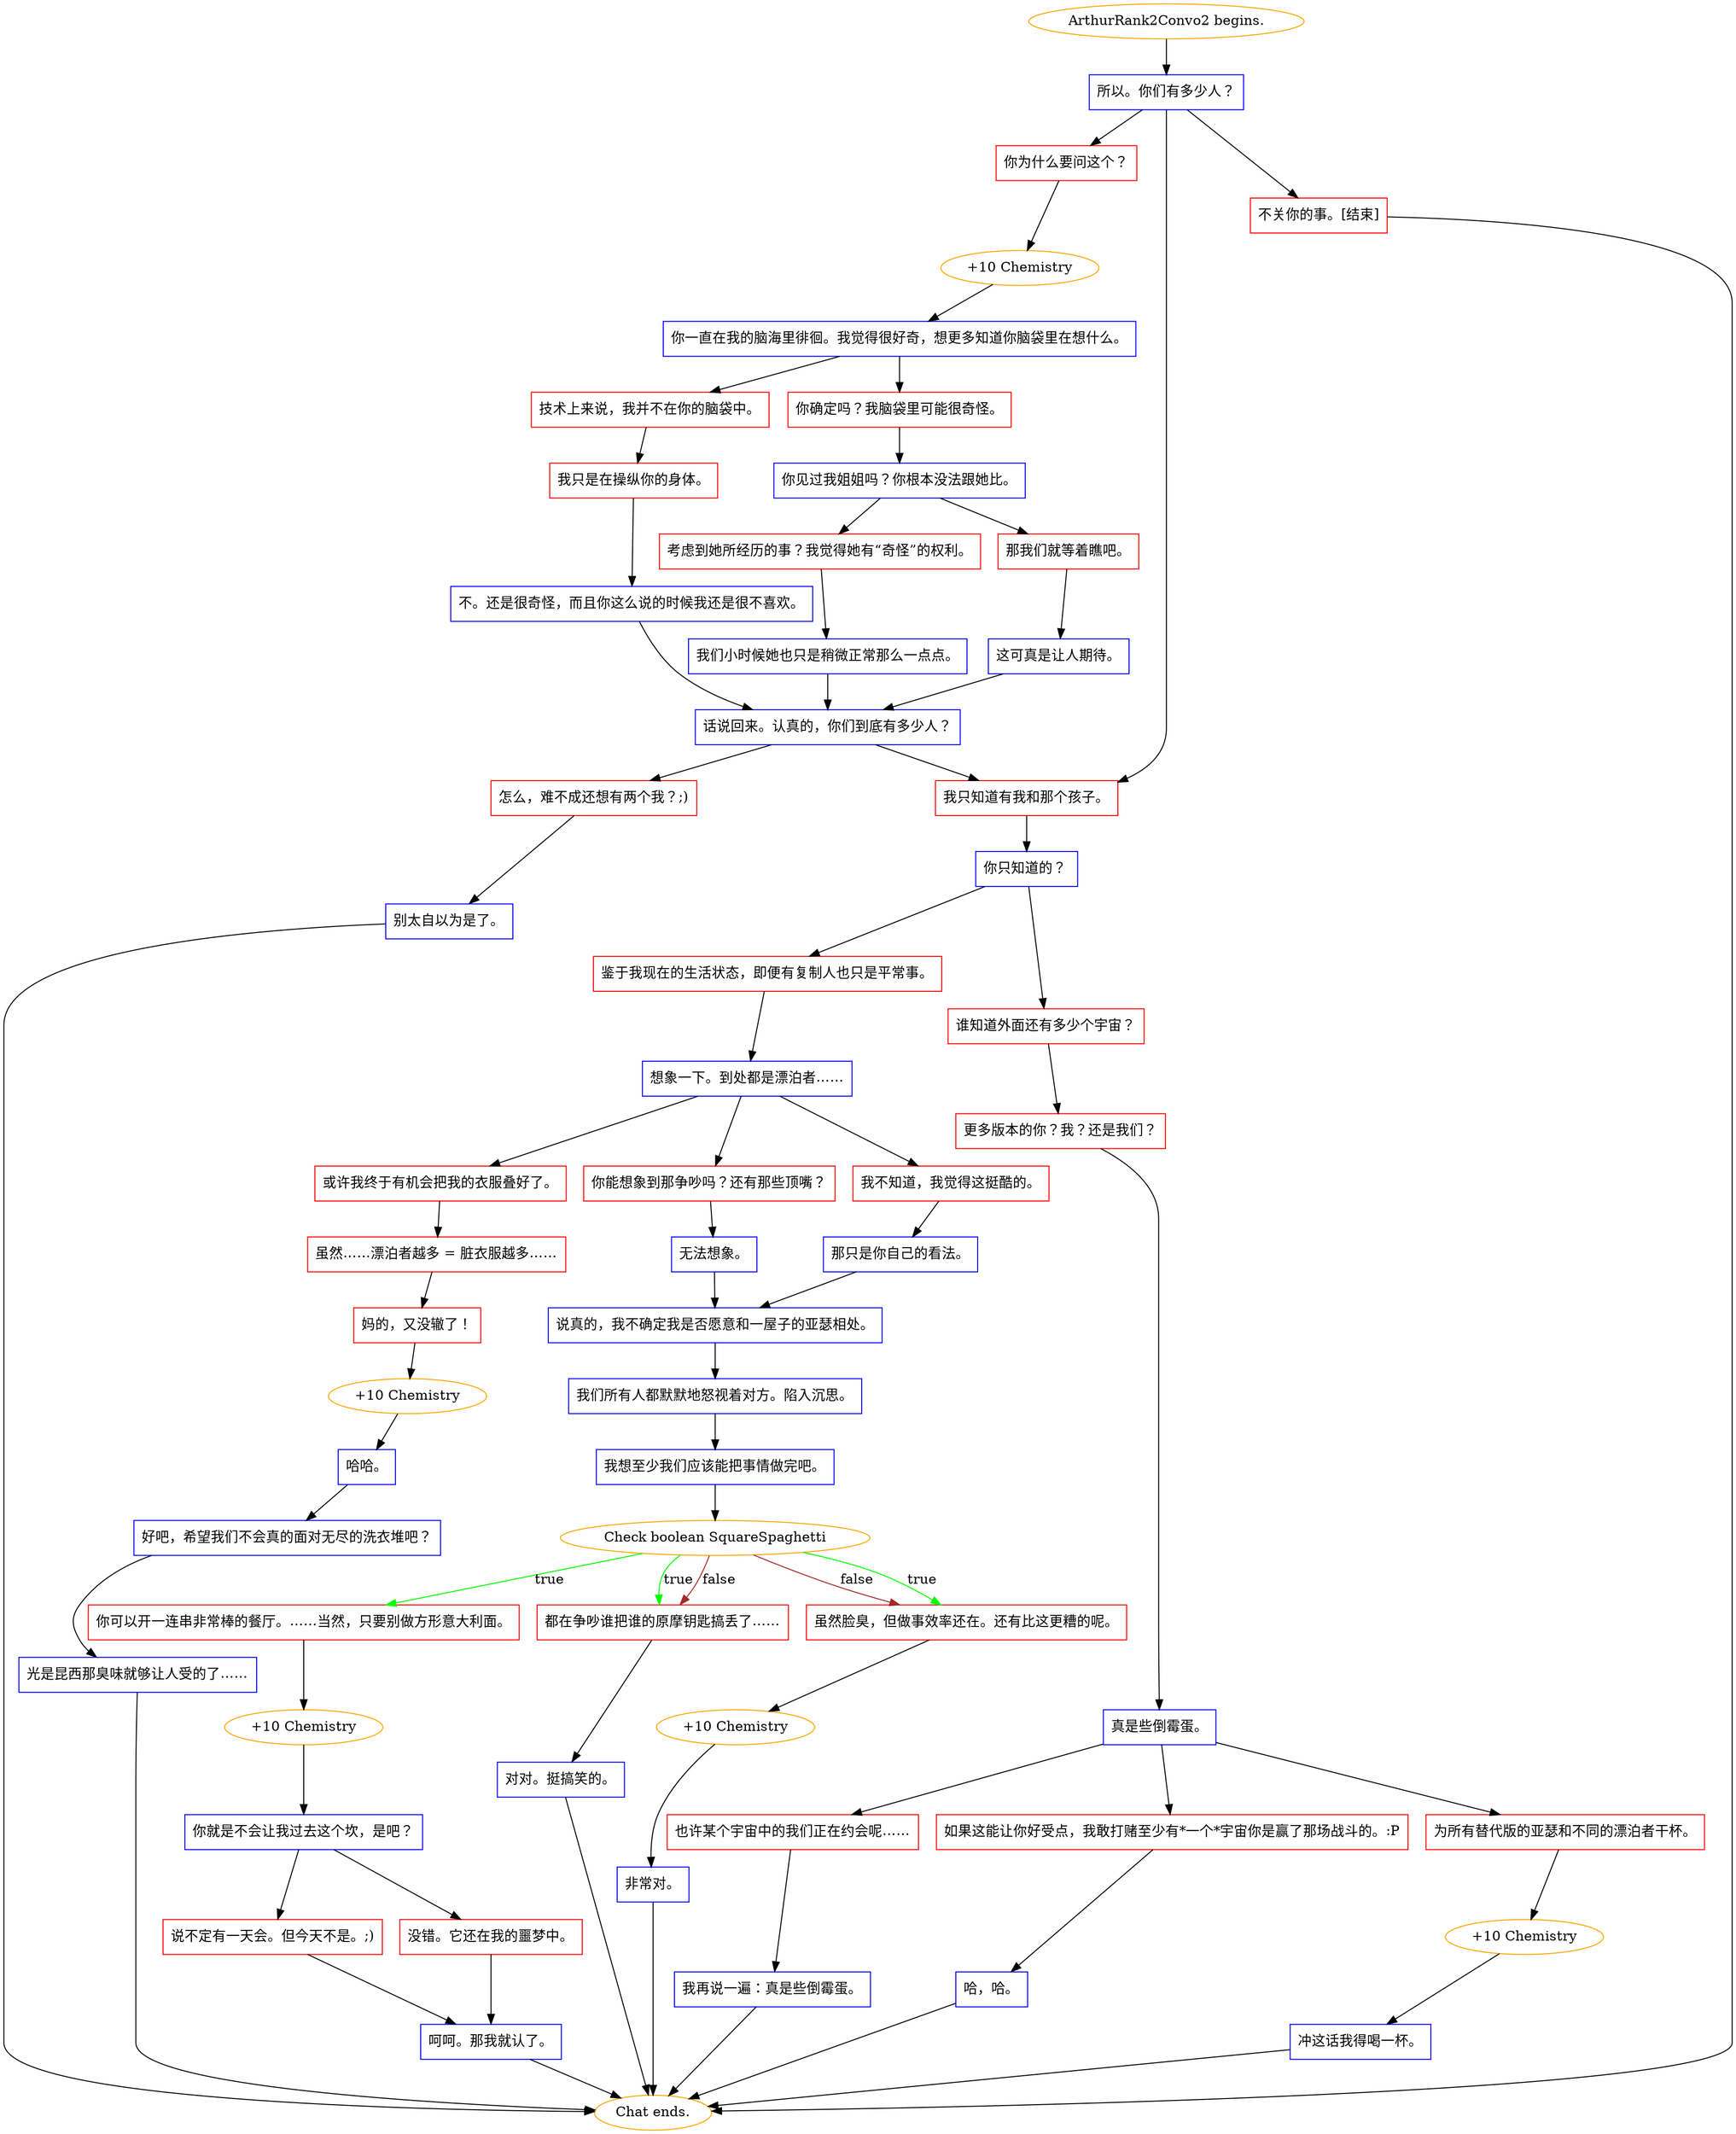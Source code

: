 digraph {
	"ArthurRank2Convo2 begins." [color=orange];
		"ArthurRank2Convo2 begins." -> j4038973566;
	j4038973566 [label="所以。你们有多少人？",shape=box,color=blue];
		j4038973566 -> j1955744899;
		j4038973566 -> j669195976;
		j4038973566 -> j2463342949;
	j1955744899 [label="你为什么要问这个？",shape=box,color=red];
		j1955744899 -> j1508177916;
	j669195976 [label="不关你的事。[结束]",shape=box,color=red];
		j669195976 -> "Chat ends.";
	j2463342949 [label="我只知道有我和那个孩子。",shape=box,color=red];
		j2463342949 -> j4112982995;
	j1508177916 [label="+10 Chemistry",color=orange];
		j1508177916 -> j309644848;
	"Chat ends." [color=orange];
	j4112982995 [label="你只知道的？ ",shape=box,color=blue];
		j4112982995 -> j1648856494;
		j4112982995 -> j2710249283;
	j309644848 [label="你一直在我的脑海里徘徊。我觉得很好奇，想更多知道你脑袋里在想什么。",shape=box,color=blue];
		j309644848 -> j822971191;
		j309644848 -> j3710817208;
	j1648856494 [label="鉴于我现在的生活状态，即便有复制人也只是平常事。",shape=box,color=red];
		j1648856494 -> j417178649;
	j2710249283 [label="谁知道外面还有多少个宇宙？",shape=box,color=red];
		j2710249283 -> j1063357632;
	j822971191 [label="技术上来说，我并不在你的脑袋中。",shape=box,color=red];
		j822971191 -> j2875391202;
	j3710817208 [label="你确定吗？我脑袋里可能很奇怪。",shape=box,color=red];
		j3710817208 -> j4043911785;
	j417178649 [label="想象一下。到处都是漂泊者……",shape=box,color=blue];
		j417178649 -> j3031693678;
		j417178649 -> j4197800938;
		j417178649 -> j3613597202;
	j1063357632 [label="更多版本的你？我？还是我们？",shape=box,color=red];
		j1063357632 -> j1022782503;
	j2875391202 [label="我只是在操纵你的身体。",shape=box,color=red];
		j2875391202 -> j130668067;
	j4043911785 [label="你见过我姐姐吗？你根本没法跟她比。",shape=box,color=blue];
		j4043911785 -> j3835750969;
		j4043911785 -> j170397978;
	j3031693678 [label="或许我终于有机会把我的衣服叠好了。",shape=box,color=red];
		j3031693678 -> j1712590754;
	j4197800938 [label="你能想象到那争吵吗？还有那些顶嘴？",shape=box,color=red];
		j4197800938 -> j2660987426;
	j3613597202 [label="我不知道，我觉得这挺酷的。",shape=box,color=red];
		j3613597202 -> j3050894501;
	j1022782503 [label="真是些倒霉蛋。",shape=box,color=blue];
		j1022782503 -> j2385559889;
		j1022782503 -> j787645552;
		j1022782503 -> j2977184273;
	j130668067 [label="不。还是很奇怪，而且你这么说的时候我还是很不喜欢。",shape=box,color=blue];
		j130668067 -> j1072463694;
	j3835750969 [label="考虑到她所经历的事？我觉得她有“奇怪”的权利。",shape=box,color=red];
		j3835750969 -> j3207105394;
	j170397978 [label="那我们就等着瞧吧。",shape=box,color=red];
		j170397978 -> j2409565139;
	j1712590754 [label="虽然……漂泊者越多 = 脏衣服越多……",shape=box,color=red];
		j1712590754 -> j2460933224;
	j2660987426 [label="无法想象。",shape=box,color=blue];
		j2660987426 -> j2226542592;
	j3050894501 [label="那只是你自己的看法。",shape=box,color=blue];
		j3050894501 -> j2226542592;
	j2385559889 [label="也许某个宇宙中的我们正在约会呢……",shape=box,color=red];
		j2385559889 -> j1790114638;
	j787645552 [label="如果这能让你好受点，我敢打赌至少有*一个*宇宙你是赢了那场战斗的。:P",shape=box,color=red];
		j787645552 -> j3515908281;
	j2977184273 [label="为所有替代版的亚瑟和不同的漂泊者干杯。",shape=box,color=red];
		j2977184273 -> j3607368574;
	j1072463694 [label="话说回来。认真的，你们到底有多少人？",shape=box,color=blue];
		j1072463694 -> j196048454;
		j1072463694 -> j2463342949;
	j3207105394 [label="我们小时候她也只是稍微正常那么一点点。",shape=box,color=blue];
		j3207105394 -> j1072463694;
	j2409565139 [label="这可真是让人期待。",shape=box,color=blue];
		j2409565139 -> j1072463694;
	j2460933224 [label="妈的，又没辙了！",shape=box,color=red];
		j2460933224 -> j1248814838;
	j2226542592 [label="说真的，我不确定我是否愿意和一屋子的亚瑟相处。",shape=box,color=blue];
		j2226542592 -> j3821303647;
	j1790114638 [label="我再说一遍：真是些倒霉蛋。",shape=box,color=blue];
		j1790114638 -> "Chat ends.";
	j3515908281 [label="哈，哈。",shape=box,color=blue];
		j3515908281 -> "Chat ends.";
	j3607368574 [label="+10 Chemistry",color=orange];
		j3607368574 -> j4136398938;
	j196048454 [label="怎么，难不成还想有两个我？;)",shape=box,color=red];
		j196048454 -> j2246507073;
	j1248814838 [label="+10 Chemistry",color=orange];
		j1248814838 -> j1933438058;
	j3821303647 [label="我们所有人都默默地怒视着对方。陷入沉思。",shape=box,color=blue];
		j3821303647 -> j532010386;
	j4136398938 [label="冲这话我得喝一杯。",shape=box,color=blue];
		j4136398938 -> "Chat ends.";
	j2246507073 [label="别太自以为是了。",shape=box,color=blue];
		j2246507073 -> "Chat ends.";
	j1933438058 [label="哈哈。",shape=box,color=blue];
		j1933438058 -> j1665958974;
	j532010386 [label="我想至少我们应该能把事情做完吧。",shape=box,color=blue];
		j532010386 -> j3719512554;
	j1665958974 [label="好吧，希望我们不会真的面对无尽的洗衣堆吧？",shape=box,color=blue];
		j1665958974 -> j2335038980;
	j3719512554 [label="Check boolean SquareSpaghetti",color=orange];
		j3719512554 -> j2863242 [label=true,color=green];
		j3719512554 -> j404528524 [label=true,color=green];
		j3719512554 -> j3591712749 [label=true,color=green];
		j3719512554 -> j404528524 [label=false,color=brown];
		j3719512554 -> j3591712749 [label=false,color=brown];
	j2335038980 [label="光是昆西那臭味就够让人受的了……",shape=box,color=blue];
		j2335038980 -> "Chat ends.";
	j2863242 [label="你可以开一连串非常棒的餐厅。……当然，只要别做方形意大利面。",shape=box,color=red];
		j2863242 -> j2097155405;
	j404528524 [label="虽然脸臭，但做事效率还在。还有比这更糟的呢。",shape=box,color=red];
		j404528524 -> j2797091836;
	j3591712749 [label="都在争吵谁把谁的原摩钥匙搞丢了……",shape=box,color=red];
		j3591712749 -> j3104308288;
	j2097155405 [label="+10 Chemistry",color=orange];
		j2097155405 -> j734898215;
	j2797091836 [label="+10 Chemistry",color=orange];
		j2797091836 -> j1742352541;
	j3104308288 [label="对对。挺搞笑的。",shape=box,color=blue];
		j3104308288 -> "Chat ends.";
	j734898215 [label="你就是不会让我过去这个坎，是吧？",shape=box,color=blue];
		j734898215 -> j2206724096;
		j734898215 -> j1711544076;
	j1742352541 [label="非常对。",shape=box,color=blue];
		j1742352541 -> "Chat ends.";
	j2206724096 [label="说不定有一天会。但今天不是。;)",shape=box,color=red];
		j2206724096 -> j1469299635;
	j1711544076 [label="没错。它还在我的噩梦中。",shape=box,color=red];
		j1711544076 -> j1469299635;
	j1469299635 [label="呵呵。那我就认了。",shape=box,color=blue];
		j1469299635 -> "Chat ends.";
}